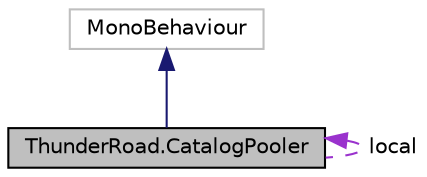 digraph "ThunderRoad.CatalogPooler"
{
 // LATEX_PDF_SIZE
  edge [fontname="Helvetica",fontsize="10",labelfontname="Helvetica",labelfontsize="10"];
  node [fontname="Helvetica",fontsize="10",shape=record];
  Node1 [label="ThunderRoad.CatalogPooler",height=0.2,width=0.4,color="black", fillcolor="grey75", style="filled", fontcolor="black",tooltip="Class CatalogPooler. Implements the UnityEngine.MonoBehaviour"];
  Node2 -> Node1 [dir="back",color="midnightblue",fontsize="10",style="solid",fontname="Helvetica"];
  Node2 [label="MonoBehaviour",height=0.2,width=0.4,color="grey75", fillcolor="white", style="filled",tooltip=" "];
  Node1 -> Node1 [dir="back",color="darkorchid3",fontsize="10",style="dashed",label=" local" ,fontname="Helvetica"];
}
